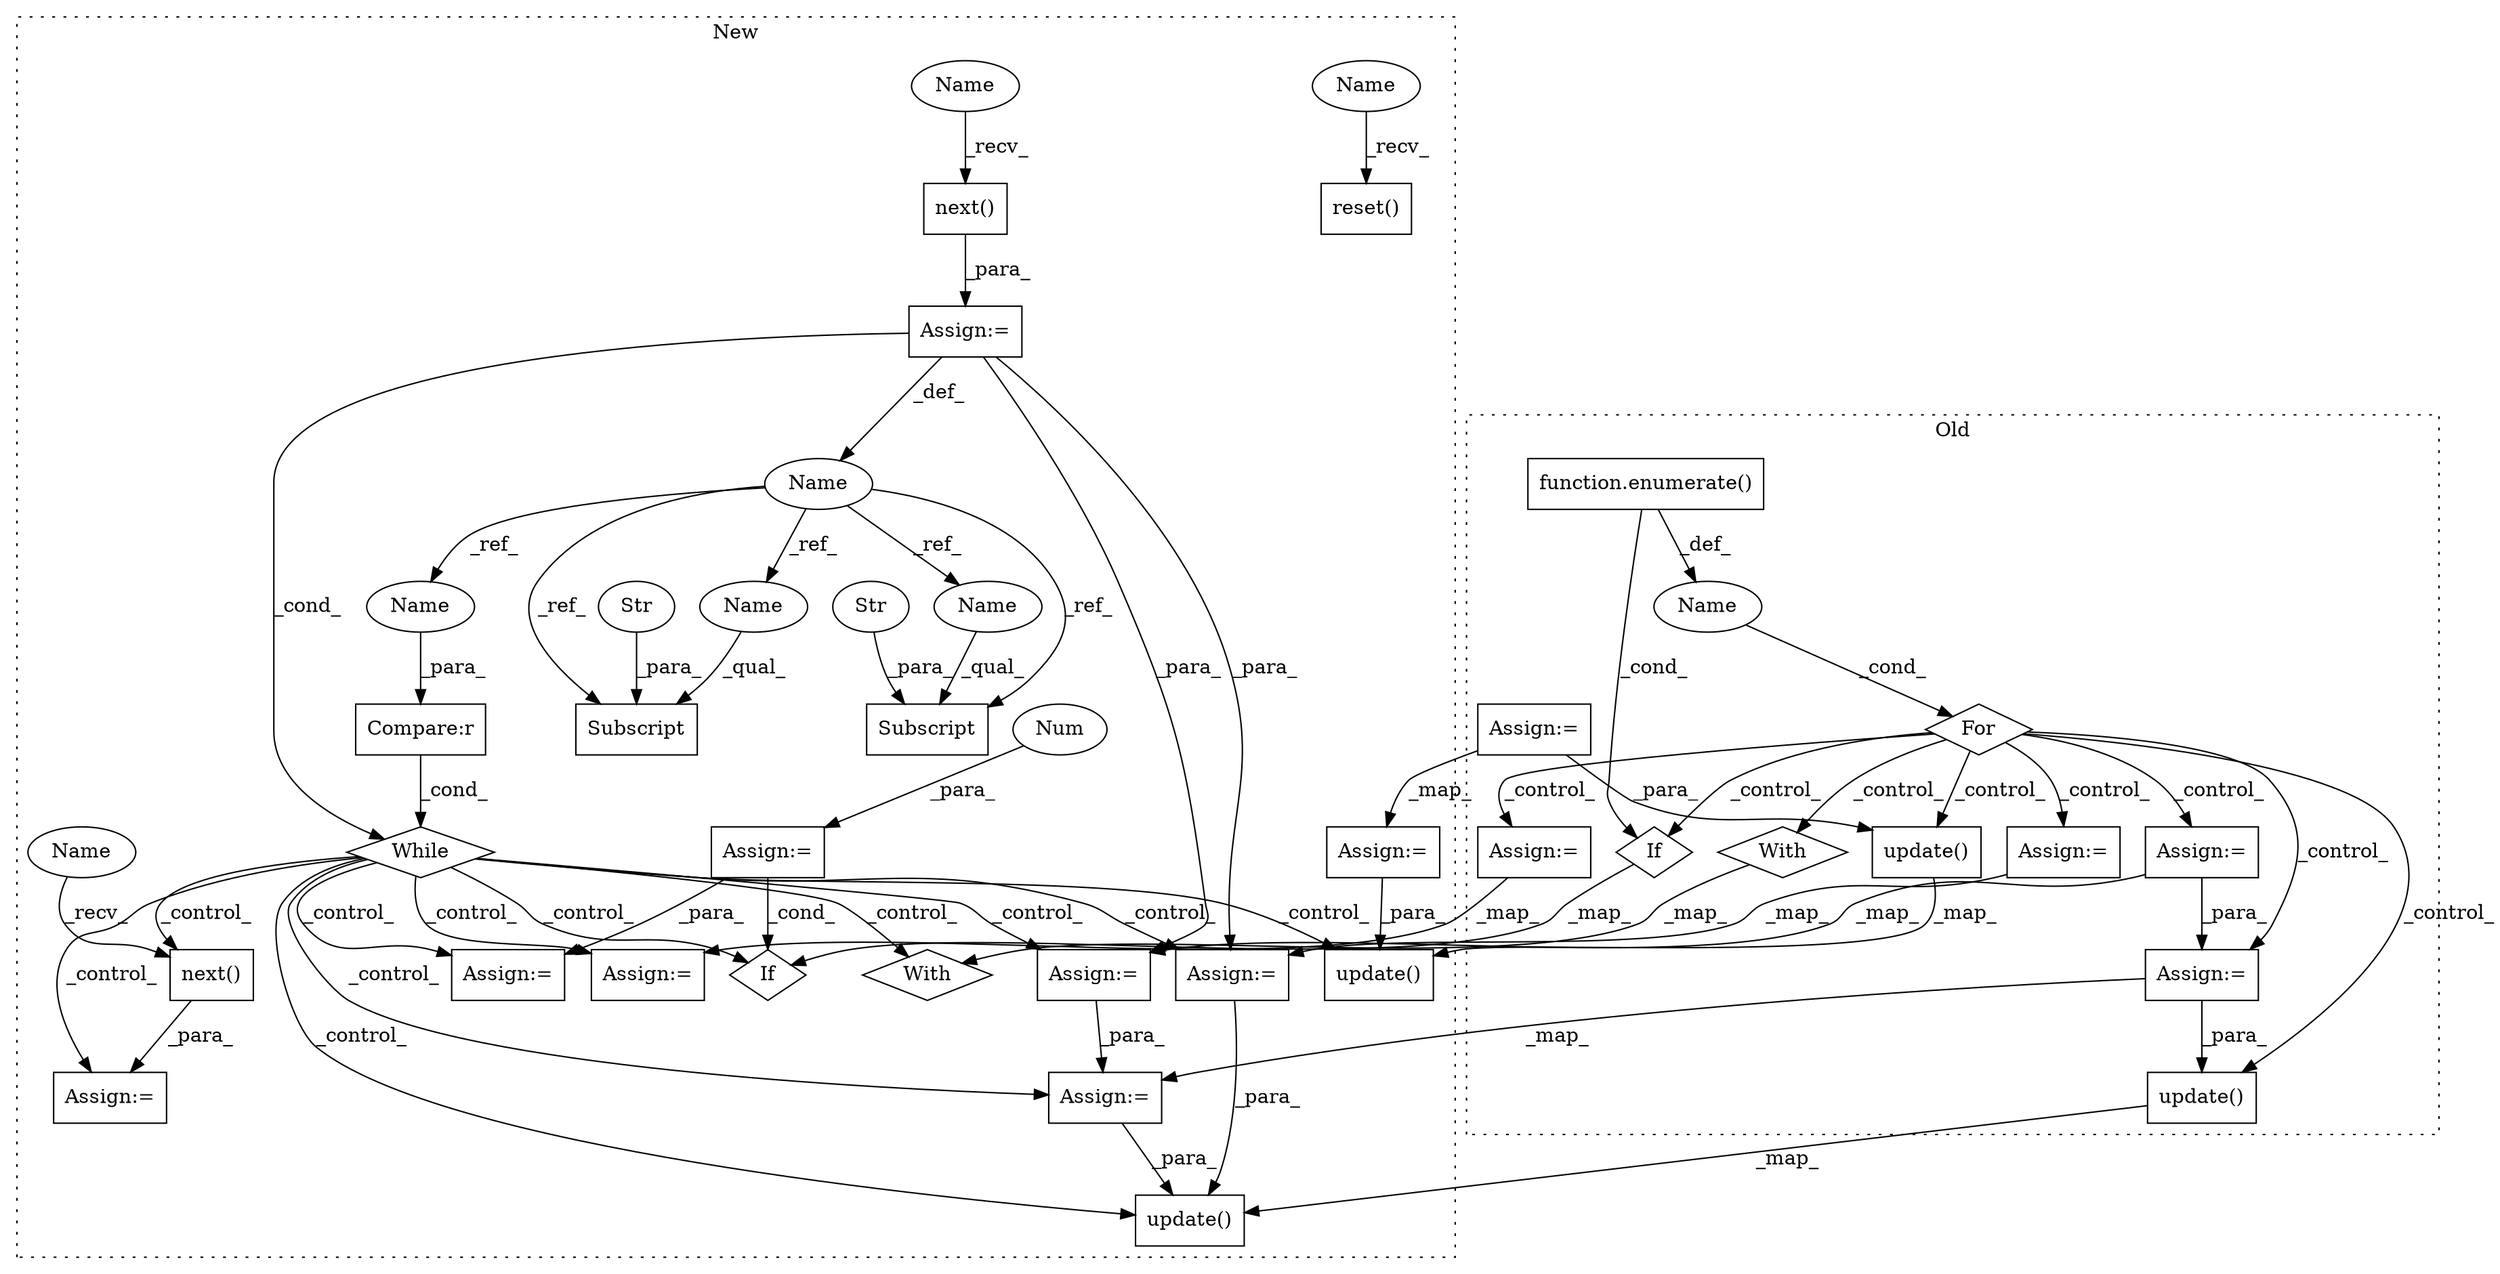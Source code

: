 digraph G {
subgraph cluster0 {
1 [label="For" a="107" s="7643,7693" l="4,14" shape="diamond"];
4 [label="Assign:=" a="68" s="8169" l="3" shape="box"];
6 [label="function.enumerate()" a="75" s="7666,7692" l="10,1" shape="box"];
7 [label="Name" a="87" s="7647" l="5" shape="ellipse"];
10 [label="update()" a="75" s="8117,8152" l="18,1" shape="box"];
12 [label="update()" a="75" s="8030,8067" l="14,1" shape="box"];
13 [label="Assign:=" a="68" s="7968" l="3" shape="box"];
15 [label="Assign:=" a="68" s="7766" l="3" shape="box"];
30 [label="With" a="39" s="7852,7860" l="5,29" shape="diamond"];
31 [label="If" a="96" s="8197" l="3" shape="diamond"];
34 [label="Assign:=" a="68" s="7620" l="3" shape="box"];
35 [label="Assign:=" a="68" s="7709" l="3" shape="box"];
label = "Old";
style="dotted";
}
subgraph cluster1 {
2 [label="next()" a="75" s="9426" l="23" shape="box"];
3 [label="Assign:=" a="68" s="9423" l="3" shape="box"];
5 [label="Assign:=" a="68" s="10031" l="3" shape="box"];
8 [label="next()" a="75" s="10268" l="23" shape="box"];
9 [label="update()" a="75" s="9979,10014" l="18,1" shape="box"];
11 [label="update()" a="75" s="9892,9929" l="14,1" shape="box"];
14 [label="Assign:=" a="68" s="9830" l="3" shape="box"];
16 [label="Assign:=" a="68" s="9614" l="3" shape="box"];
17 [label="Compare:r" a="40" s="9465" l="22" shape="box"];
18 [label="Name" a="87" s="9413" l="10" shape="ellipse"];
19 [label="Subscript" a="63" s="9546,0" l="16,0" shape="box"];
20 [label="Str" a="66" s="9557" l="4" shape="ellipse"];
21 [label="Subscript" a="63" s="9617,0" l="16,0" shape="box"];
22 [label="Str" a="66" s="9628" l="4" shape="ellipse"];
23 [label="While" a="52" s="9459,9487" l="6,54" shape="diamond"];
24 [label="reset()" a="75" s="9380" l="24" shape="box"];
25 [label="Assign:=" a="68" s="10398" l="4" shape="box"];
26 [label="Assign:=" a="68" s="9235" l="3" shape="box"];
27 [label="Num" a="76" s="9238" l="1" shape="ellipse"];
28 [label="Assign:=" a="68" s="10265" l="3" shape="box"];
29 [label="With" a="39" s="9714,9722" l="5,29" shape="diamond"];
32 [label="If" a="96" s="10105" l="3" shape="diamond"];
33 [label="Assign:=" a="68" s="9306" l="3" shape="box"];
36 [label="Assign:=" a="68" s="9543" l="3" shape="box"];
37 [label="Name" a="87" s="9380" l="16" shape="ellipse"];
38 [label="Name" a="87" s="9426" l="16" shape="ellipse"];
39 [label="Name" a="87" s="10268" l="16" shape="ellipse"];
40 [label="Name" a="87" s="9465" l="10" shape="ellipse"];
41 [label="Name" a="87" s="9617" l="10" shape="ellipse"];
42 [label="Name" a="87" s="9546" l="10" shape="ellipse"];
label = "New";
style="dotted";
}
1 -> 4 [label="_control_"];
1 -> 12 [label="_control_"];
1 -> 15 [label="_control_"];
1 -> 31 [label="_control_"];
1 -> 13 [label="_control_"];
1 -> 30 [label="_control_"];
1 -> 10 [label="_control_"];
1 -> 35 [label="_control_"];
2 -> 3 [label="_para_"];
3 -> 16 [label="_para_"];
3 -> 23 [label="_cond_"];
3 -> 18 [label="_def_"];
3 -> 36 [label="_para_"];
4 -> 5 [label="_map_"];
6 -> 31 [label="_cond_"];
6 -> 7 [label="_def_"];
7 -> 1 [label="_cond_"];
8 -> 28 [label="_para_"];
10 -> 9 [label="_map_"];
12 -> 11 [label="_map_"];
13 -> 14 [label="_map_"];
13 -> 12 [label="_para_"];
14 -> 11 [label="_para_"];
15 -> 16 [label="_map_"];
15 -> 13 [label="_para_"];
16 -> 14 [label="_para_"];
17 -> 23 [label="_cond_"];
18 -> 40 [label="_ref_"];
18 -> 19 [label="_ref_"];
18 -> 42 [label="_ref_"];
18 -> 41 [label="_ref_"];
18 -> 21 [label="_ref_"];
20 -> 19 [label="_para_"];
22 -> 21 [label="_para_"];
23 -> 11 [label="_control_"];
23 -> 29 [label="_control_"];
23 -> 5 [label="_control_"];
23 -> 36 [label="_control_"];
23 -> 25 [label="_control_"];
23 -> 9 [label="_control_"];
23 -> 14 [label="_control_"];
23 -> 28 [label="_control_"];
23 -> 16 [label="_control_"];
23 -> 8 [label="_control_"];
23 -> 32 [label="_control_"];
26 -> 32 [label="_cond_"];
26 -> 25 [label="_para_"];
27 -> 26 [label="_para_"];
30 -> 29 [label="_map_"];
31 -> 32 [label="_map_"];
33 -> 9 [label="_para_"];
34 -> 33 [label="_map_"];
34 -> 10 [label="_para_"];
35 -> 36 [label="_map_"];
36 -> 11 [label="_para_"];
37 -> 24 [label="_recv_"];
38 -> 2 [label="_recv_"];
39 -> 8 [label="_recv_"];
40 -> 17 [label="_para_"];
41 -> 21 [label="_qual_"];
42 -> 19 [label="_qual_"];
}